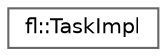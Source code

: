digraph "Graphical Class Hierarchy"
{
 // INTERACTIVE_SVG=YES
 // LATEX_PDF_SIZE
  bgcolor="transparent";
  edge [fontname=Helvetica,fontsize=10,labelfontname=Helvetica,labelfontsize=10];
  node [fontname=Helvetica,fontsize=10,shape=box,height=0.2,width=0.4];
  rankdir="LR";
  Node0 [id="Node000000",label="fl::TaskImpl",height=0.2,width=0.4,color="grey40", fillcolor="white", style="filled",URL="$d5/d24/classfl_1_1_task_impl.html",tooltip=" "];
}
